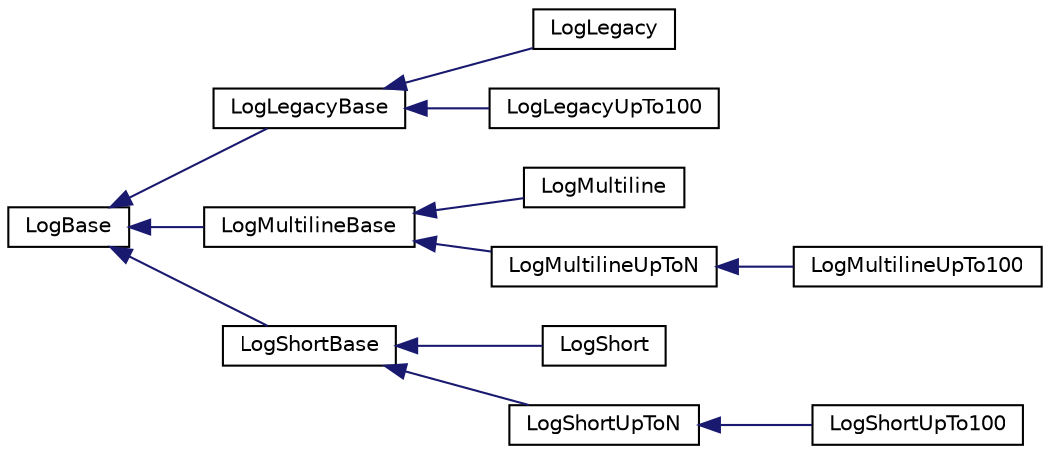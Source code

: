 digraph "Graphical Class Hierarchy"
{
 // LATEX_PDF_SIZE
  edge [fontname="Helvetica",fontsize="10",labelfontname="Helvetica",labelfontsize="10"];
  node [fontname="Helvetica",fontsize="10",shape=record];
  rankdir="LR";
  Node0 [label="LogBase",height=0.2,width=0.4,color="black", fillcolor="white", style="filled",URL="$structgtl_1_1internal_1_1_log_base.html",tooltip=" "];
  Node0 -> Node1 [dir="back",color="midnightblue",fontsize="10",style="solid",fontname="Helvetica"];
  Node1 [label="LogLegacyBase",height=0.2,width=0.4,color="black", fillcolor="white", style="filled",URL="$structgtl_1_1internal_1_1_log_legacy_base.html",tooltip=" "];
  Node1 -> Node2 [dir="back",color="midnightblue",fontsize="10",style="solid",fontname="Helvetica"];
  Node2 [label="LogLegacy",height=0.2,width=0.4,color="black", fillcolor="white", style="filled",URL="$structgtl_1_1_log_legacy.html",tooltip=" "];
  Node1 -> Node3 [dir="back",color="midnightblue",fontsize="10",style="solid",fontname="Helvetica"];
  Node3 [label="LogLegacyUpTo100",height=0.2,width=0.4,color="black", fillcolor="white", style="filled",URL="$structgtl_1_1_log_legacy_up_to100.html",tooltip=" "];
  Node0 -> Node4 [dir="back",color="midnightblue",fontsize="10",style="solid",fontname="Helvetica"];
  Node4 [label="LogMultilineBase",height=0.2,width=0.4,color="black", fillcolor="white", style="filled",URL="$structgtl_1_1internal_1_1_log_multiline_base.html",tooltip=" "];
  Node4 -> Node5 [dir="back",color="midnightblue",fontsize="10",style="solid",fontname="Helvetica"];
  Node5 [label="LogMultiline",height=0.2,width=0.4,color="black", fillcolor="white", style="filled",URL="$structgtl_1_1_log_multiline.html",tooltip=" "];
  Node4 -> Node6 [dir="back",color="midnightblue",fontsize="10",style="solid",fontname="Helvetica"];
  Node6 [label="LogMultilineUpToN",height=0.2,width=0.4,color="black", fillcolor="white", style="filled",URL="$classgtl_1_1_log_multiline_up_to_n.html",tooltip=" "];
  Node6 -> Node7 [dir="back",color="midnightblue",fontsize="10",style="solid",fontname="Helvetica"];
  Node7 [label="LogMultilineUpTo100",height=0.2,width=0.4,color="black", fillcolor="white", style="filled",URL="$structgtl_1_1_log_multiline_up_to100.html",tooltip=" "];
  Node0 -> Node8 [dir="back",color="midnightblue",fontsize="10",style="solid",fontname="Helvetica"];
  Node8 [label="LogShortBase",height=0.2,width=0.4,color="black", fillcolor="white", style="filled",URL="$structgtl_1_1internal_1_1_log_short_base.html",tooltip=" "];
  Node8 -> Node9 [dir="back",color="midnightblue",fontsize="10",style="solid",fontname="Helvetica"];
  Node9 [label="LogShort",height=0.2,width=0.4,color="black", fillcolor="white", style="filled",URL="$structgtl_1_1_log_short.html",tooltip=" "];
  Node8 -> Node10 [dir="back",color="midnightblue",fontsize="10",style="solid",fontname="Helvetica"];
  Node10 [label="LogShortUpToN",height=0.2,width=0.4,color="black", fillcolor="white", style="filled",URL="$classgtl_1_1_log_short_up_to_n.html",tooltip=" "];
  Node10 -> Node11 [dir="back",color="midnightblue",fontsize="10",style="solid",fontname="Helvetica"];
  Node11 [label="LogShortUpTo100",height=0.2,width=0.4,color="black", fillcolor="white", style="filled",URL="$structgtl_1_1_log_short_up_to100.html",tooltip=" "];
}
